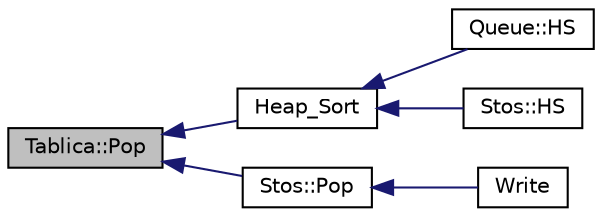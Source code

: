 digraph "Tablica::Pop"
{
  edge [fontname="Helvetica",fontsize="10",labelfontname="Helvetica",labelfontsize="10"];
  node [fontname="Helvetica",fontsize="10",shape=record];
  rankdir="LR";
  Node1 [label="Tablica::Pop",height=0.2,width=0.4,color="black", fillcolor="grey75", style="filled" fontcolor="black"];
  Node1 -> Node2 [dir="back",color="midnightblue",fontsize="10",style="solid",fontname="Helvetica"];
  Node2 [label="Heap_Sort",height=0.2,width=0.4,color="black", fillcolor="white", style="filled",URL="$sort_8hpp.html#a7ac406a30a3a7a46d498f05bb173809c",tooltip="Definicja funkcji HeapSort . "];
  Node2 -> Node3 [dir="back",color="midnightblue",fontsize="10",style="solid",fontname="Helvetica"];
  Node3 [label="Queue::HS",height=0.2,width=0.4,color="black", fillcolor="white", style="filled",URL="$class_queue.html#a08133cee98c6aeb1743b6dbd3e5dda91"];
  Node2 -> Node4 [dir="back",color="midnightblue",fontsize="10",style="solid",fontname="Helvetica"];
  Node4 [label="Stos::HS",height=0.2,width=0.4,color="black", fillcolor="white", style="filled",URL="$class_stos.html#a0e531afe4371783988c3ba470c04f5df"];
  Node1 -> Node5 [dir="back",color="midnightblue",fontsize="10",style="solid",fontname="Helvetica"];
  Node5 [label="Stos::Pop",height=0.2,width=0.4,color="black", fillcolor="white", style="filled",URL="$class_stos.html#a620d6e49f74becaed97de2a911ef051c"];
  Node5 -> Node6 [dir="back",color="midnightblue",fontsize="10",style="solid",fontname="Helvetica"];
  Node6 [label="Write",height=0.2,width=0.4,color="black", fillcolor="white", style="filled",URL="$plik_8hpp.html#abd30828a75928ede064d3b80a8d78a92",tooltip="Definicja funkcji Write. "];
}
